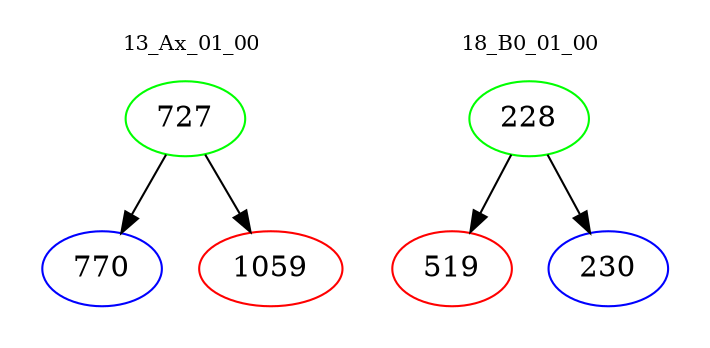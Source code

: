 digraph{
subgraph cluster_0 {
color = white
label = "13_Ax_01_00";
fontsize=10;
T0_727 [label="727", color="green"]
T0_727 -> T0_770 [color="black"]
T0_770 [label="770", color="blue"]
T0_727 -> T0_1059 [color="black"]
T0_1059 [label="1059", color="red"]
}
subgraph cluster_1 {
color = white
label = "18_B0_01_00";
fontsize=10;
T1_228 [label="228", color="green"]
T1_228 -> T1_519 [color="black"]
T1_519 [label="519", color="red"]
T1_228 -> T1_230 [color="black"]
T1_230 [label="230", color="blue"]
}
}
